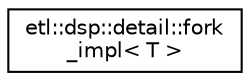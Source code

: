 digraph "Graphical Class Hierarchy"
{
  edge [fontname="Helvetica",fontsize="10",labelfontname="Helvetica",labelfontsize="10"];
  node [fontname="Helvetica",fontsize="10",shape=record];
  rankdir="LR";
  Node0 [label="etl::dsp::detail::fork\l_impl\< T \>",height=0.2,width=0.4,color="black", fillcolor="white", style="filled",URL="$structetl_1_1dsp_1_1detail_1_1fork__impl.html"];
}
